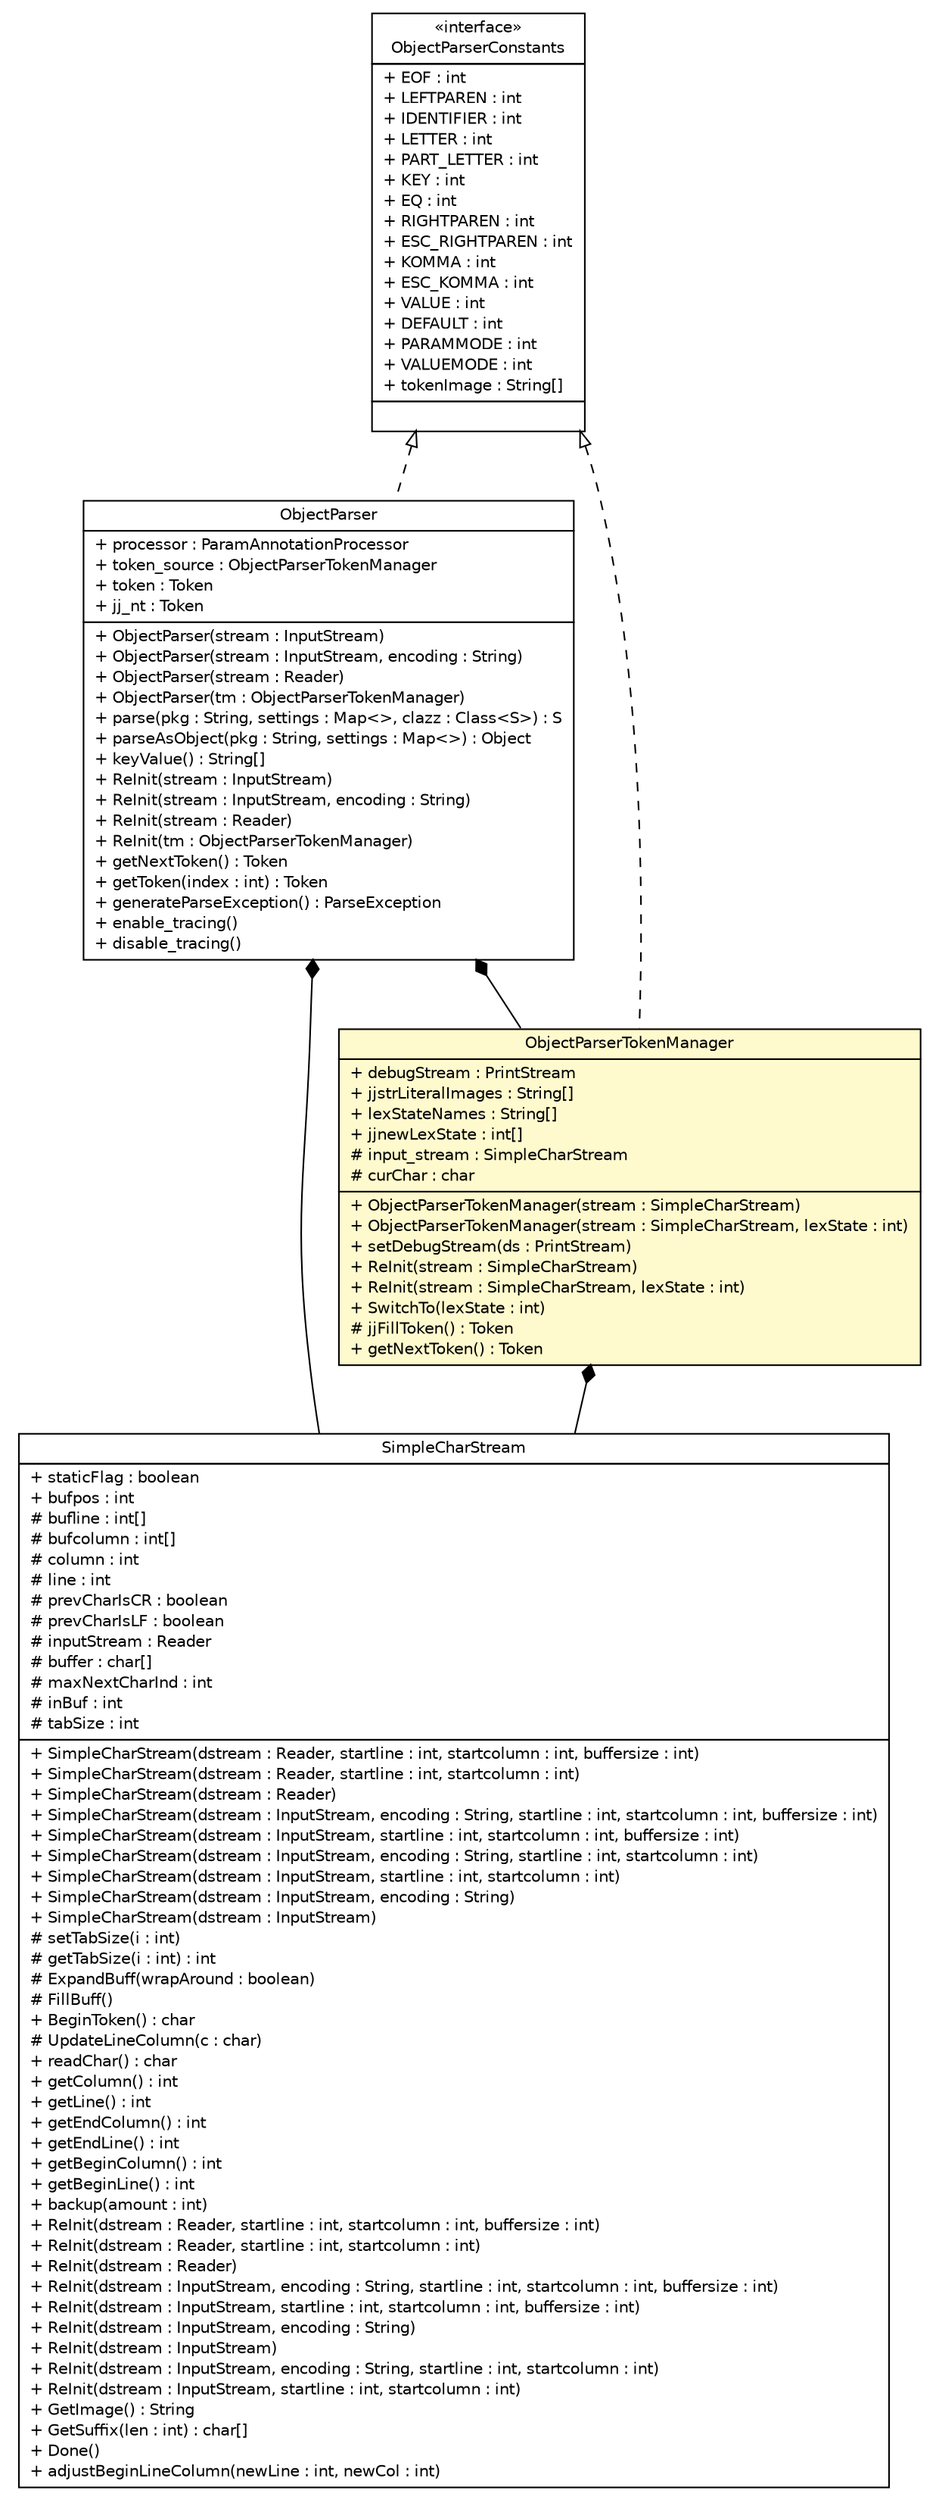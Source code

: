 #!/usr/local/bin/dot
#
# Class diagram 
# Generated by UMLGraph version R5_6 (http://www.umlgraph.org/)
#

digraph G {
	edge [fontname="Helvetica",fontsize=10,labelfontname="Helvetica",labelfontsize=10];
	node [fontname="Helvetica",fontsize=10,shape=plaintext];
	nodesep=0.25;
	ranksep=0.5;
	// com.vectorprint.configuration.parser.SimpleCharStream
	c4526 [label=<<table title="com.vectorprint.configuration.parser.SimpleCharStream" border="0" cellborder="1" cellspacing="0" cellpadding="2" port="p" href="./SimpleCharStream.html">
		<tr><td><table border="0" cellspacing="0" cellpadding="1">
<tr><td align="center" balign="center"> SimpleCharStream </td></tr>
		</table></td></tr>
		<tr><td><table border="0" cellspacing="0" cellpadding="1">
<tr><td align="left" balign="left"> + staticFlag : boolean </td></tr>
<tr><td align="left" balign="left"> + bufpos : int </td></tr>
<tr><td align="left" balign="left"> # bufline : int[] </td></tr>
<tr><td align="left" balign="left"> # bufcolumn : int[] </td></tr>
<tr><td align="left" balign="left"> # column : int </td></tr>
<tr><td align="left" balign="left"> # line : int </td></tr>
<tr><td align="left" balign="left"> # prevCharIsCR : boolean </td></tr>
<tr><td align="left" balign="left"> # prevCharIsLF : boolean </td></tr>
<tr><td align="left" balign="left"> # inputStream : Reader </td></tr>
<tr><td align="left" balign="left"> # buffer : char[] </td></tr>
<tr><td align="left" balign="left"> # maxNextCharInd : int </td></tr>
<tr><td align="left" balign="left"> # inBuf : int </td></tr>
<tr><td align="left" balign="left"> # tabSize : int </td></tr>
		</table></td></tr>
		<tr><td><table border="0" cellspacing="0" cellpadding="1">
<tr><td align="left" balign="left"> + SimpleCharStream(dstream : Reader, startline : int, startcolumn : int, buffersize : int) </td></tr>
<tr><td align="left" balign="left"> + SimpleCharStream(dstream : Reader, startline : int, startcolumn : int) </td></tr>
<tr><td align="left" balign="left"> + SimpleCharStream(dstream : Reader) </td></tr>
<tr><td align="left" balign="left"> + SimpleCharStream(dstream : InputStream, encoding : String, startline : int, startcolumn : int, buffersize : int) </td></tr>
<tr><td align="left" balign="left"> + SimpleCharStream(dstream : InputStream, startline : int, startcolumn : int, buffersize : int) </td></tr>
<tr><td align="left" balign="left"> + SimpleCharStream(dstream : InputStream, encoding : String, startline : int, startcolumn : int) </td></tr>
<tr><td align="left" balign="left"> + SimpleCharStream(dstream : InputStream, startline : int, startcolumn : int) </td></tr>
<tr><td align="left" balign="left"> + SimpleCharStream(dstream : InputStream, encoding : String) </td></tr>
<tr><td align="left" balign="left"> + SimpleCharStream(dstream : InputStream) </td></tr>
<tr><td align="left" balign="left"> # setTabSize(i : int) </td></tr>
<tr><td align="left" balign="left"> # getTabSize(i : int) : int </td></tr>
<tr><td align="left" balign="left"> # ExpandBuff(wrapAround : boolean) </td></tr>
<tr><td align="left" balign="left"> # FillBuff() </td></tr>
<tr><td align="left" balign="left"> + BeginToken() : char </td></tr>
<tr><td align="left" balign="left"> # UpdateLineColumn(c : char) </td></tr>
<tr><td align="left" balign="left"> + readChar() : char </td></tr>
<tr><td align="left" balign="left"> + getColumn() : int </td></tr>
<tr><td align="left" balign="left"> + getLine() : int </td></tr>
<tr><td align="left" balign="left"> + getEndColumn() : int </td></tr>
<tr><td align="left" balign="left"> + getEndLine() : int </td></tr>
<tr><td align="left" balign="left"> + getBeginColumn() : int </td></tr>
<tr><td align="left" balign="left"> + getBeginLine() : int </td></tr>
<tr><td align="left" balign="left"> + backup(amount : int) </td></tr>
<tr><td align="left" balign="left"> + ReInit(dstream : Reader, startline : int, startcolumn : int, buffersize : int) </td></tr>
<tr><td align="left" balign="left"> + ReInit(dstream : Reader, startline : int, startcolumn : int) </td></tr>
<tr><td align="left" balign="left"> + ReInit(dstream : Reader) </td></tr>
<tr><td align="left" balign="left"> + ReInit(dstream : InputStream, encoding : String, startline : int, startcolumn : int, buffersize : int) </td></tr>
<tr><td align="left" balign="left"> + ReInit(dstream : InputStream, startline : int, startcolumn : int, buffersize : int) </td></tr>
<tr><td align="left" balign="left"> + ReInit(dstream : InputStream, encoding : String) </td></tr>
<tr><td align="left" balign="left"> + ReInit(dstream : InputStream) </td></tr>
<tr><td align="left" balign="left"> + ReInit(dstream : InputStream, encoding : String, startline : int, startcolumn : int) </td></tr>
<tr><td align="left" balign="left"> + ReInit(dstream : InputStream, startline : int, startcolumn : int) </td></tr>
<tr><td align="left" balign="left"> + GetImage() : String </td></tr>
<tr><td align="left" balign="left"> + GetSuffix(len : int) : char[] </td></tr>
<tr><td align="left" balign="left"> + Done() </td></tr>
<tr><td align="left" balign="left"> + adjustBeginLineColumn(newLine : int, newCol : int) </td></tr>
		</table></td></tr>
		</table>>, URL="./SimpleCharStream.html", fontname="Helvetica", fontcolor="black", fontsize=10.0];
	// com.vectorprint.configuration.parser.ObjectParser
	c4527 [label=<<table title="com.vectorprint.configuration.parser.ObjectParser" border="0" cellborder="1" cellspacing="0" cellpadding="2" port="p" href="./ObjectParser.html">
		<tr><td><table border="0" cellspacing="0" cellpadding="1">
<tr><td align="center" balign="center"> ObjectParser </td></tr>
		</table></td></tr>
		<tr><td><table border="0" cellspacing="0" cellpadding="1">
<tr><td align="left" balign="left"> + processor : ParamAnnotationProcessor </td></tr>
<tr><td align="left" balign="left"> + token_source : ObjectParserTokenManager </td></tr>
<tr><td align="left" balign="left"> + token : Token </td></tr>
<tr><td align="left" balign="left"> + jj_nt : Token </td></tr>
		</table></td></tr>
		<tr><td><table border="0" cellspacing="0" cellpadding="1">
<tr><td align="left" balign="left"> + ObjectParser(stream : InputStream) </td></tr>
<tr><td align="left" balign="left"> + ObjectParser(stream : InputStream, encoding : String) </td></tr>
<tr><td align="left" balign="left"> + ObjectParser(stream : Reader) </td></tr>
<tr><td align="left" balign="left"> + ObjectParser(tm : ObjectParserTokenManager) </td></tr>
<tr><td align="left" balign="left"> + parse(pkg : String, settings : Map&lt;&gt;, clazz : Class&lt;S&gt;) : S </td></tr>
<tr><td align="left" balign="left"> + parseAsObject(pkg : String, settings : Map&lt;&gt;) : Object </td></tr>
<tr><td align="left" balign="left"> + keyValue() : String[] </td></tr>
<tr><td align="left" balign="left"> + ReInit(stream : InputStream) </td></tr>
<tr><td align="left" balign="left"> + ReInit(stream : InputStream, encoding : String) </td></tr>
<tr><td align="left" balign="left"> + ReInit(stream : Reader) </td></tr>
<tr><td align="left" balign="left"> + ReInit(tm : ObjectParserTokenManager) </td></tr>
<tr><td align="left" balign="left"> + getNextToken() : Token </td></tr>
<tr><td align="left" balign="left"> + getToken(index : int) : Token </td></tr>
<tr><td align="left" balign="left"> + generateParseException() : ParseException </td></tr>
<tr><td align="left" balign="left"> + enable_tracing() </td></tr>
<tr><td align="left" balign="left"> + disable_tracing() </td></tr>
		</table></td></tr>
		</table>>, URL="./ObjectParser.html", fontname="Helvetica", fontcolor="black", fontsize=10.0];
	// com.vectorprint.configuration.parser.ObjectParserConstants
	c4533 [label=<<table title="com.vectorprint.configuration.parser.ObjectParserConstants" border="0" cellborder="1" cellspacing="0" cellpadding="2" port="p" href="./ObjectParserConstants.html">
		<tr><td><table border="0" cellspacing="0" cellpadding="1">
<tr><td align="center" balign="center"> &#171;interface&#187; </td></tr>
<tr><td align="center" balign="center"> ObjectParserConstants </td></tr>
		</table></td></tr>
		<tr><td><table border="0" cellspacing="0" cellpadding="1">
<tr><td align="left" balign="left"> + EOF : int </td></tr>
<tr><td align="left" balign="left"> + LEFTPAREN : int </td></tr>
<tr><td align="left" balign="left"> + IDENTIFIER : int </td></tr>
<tr><td align="left" balign="left"> + LETTER : int </td></tr>
<tr><td align="left" balign="left"> + PART_LETTER : int </td></tr>
<tr><td align="left" balign="left"> + KEY : int </td></tr>
<tr><td align="left" balign="left"> + EQ : int </td></tr>
<tr><td align="left" balign="left"> + RIGHTPAREN : int </td></tr>
<tr><td align="left" balign="left"> + ESC_RIGHTPAREN : int </td></tr>
<tr><td align="left" balign="left"> + KOMMA : int </td></tr>
<tr><td align="left" balign="left"> + ESC_KOMMA : int </td></tr>
<tr><td align="left" balign="left"> + VALUE : int </td></tr>
<tr><td align="left" balign="left"> + DEFAULT : int </td></tr>
<tr><td align="left" balign="left"> + PARAMMODE : int </td></tr>
<tr><td align="left" balign="left"> + VALUEMODE : int </td></tr>
<tr><td align="left" balign="left"> + tokenImage : String[] </td></tr>
		</table></td></tr>
		<tr><td><table border="0" cellspacing="0" cellpadding="1">
<tr><td align="left" balign="left">  </td></tr>
		</table></td></tr>
		</table>>, URL="./ObjectParserConstants.html", fontname="Helvetica", fontcolor="black", fontsize=10.0];
	// com.vectorprint.configuration.parser.ObjectParserTokenManager
	c4535 [label=<<table title="com.vectorprint.configuration.parser.ObjectParserTokenManager" border="0" cellborder="1" cellspacing="0" cellpadding="2" port="p" bgcolor="lemonChiffon" href="./ObjectParserTokenManager.html">
		<tr><td><table border="0" cellspacing="0" cellpadding="1">
<tr><td align="center" balign="center"> ObjectParserTokenManager </td></tr>
		</table></td></tr>
		<tr><td><table border="0" cellspacing="0" cellpadding="1">
<tr><td align="left" balign="left"> + debugStream : PrintStream </td></tr>
<tr><td align="left" balign="left"> + jjstrLiteralImages : String[] </td></tr>
<tr><td align="left" balign="left"> + lexStateNames : String[] </td></tr>
<tr><td align="left" balign="left"> + jjnewLexState : int[] </td></tr>
<tr><td align="left" balign="left"> # input_stream : SimpleCharStream </td></tr>
<tr><td align="left" balign="left"> # curChar : char </td></tr>
		</table></td></tr>
		<tr><td><table border="0" cellspacing="0" cellpadding="1">
<tr><td align="left" balign="left"> + ObjectParserTokenManager(stream : SimpleCharStream) </td></tr>
<tr><td align="left" balign="left"> + ObjectParserTokenManager(stream : SimpleCharStream, lexState : int) </td></tr>
<tr><td align="left" balign="left"> + setDebugStream(ds : PrintStream) </td></tr>
<tr><td align="left" balign="left"> + ReInit(stream : SimpleCharStream) </td></tr>
<tr><td align="left" balign="left"> + ReInit(stream : SimpleCharStream, lexState : int) </td></tr>
<tr><td align="left" balign="left"> + SwitchTo(lexState : int) </td></tr>
<tr><td align="left" balign="left"> # jjFillToken() : Token </td></tr>
<tr><td align="left" balign="left"> + getNextToken() : Token </td></tr>
		</table></td></tr>
		</table>>, URL="./ObjectParserTokenManager.html", fontname="Helvetica", fontcolor="black", fontsize=10.0];
	//com.vectorprint.configuration.parser.ObjectParser implements com.vectorprint.configuration.parser.ObjectParserConstants
	c4533:p -> c4527:p [dir=back,arrowtail=empty,style=dashed];
	//com.vectorprint.configuration.parser.ObjectParserTokenManager implements com.vectorprint.configuration.parser.ObjectParserConstants
	c4533:p -> c4535:p [dir=back,arrowtail=empty,style=dashed];
	// com.vectorprint.configuration.parser.ObjectParser COMPOSED com.vectorprint.configuration.parser.ObjectParserTokenManager
	c4527:p -> c4535:p [taillabel="", label="", headlabel="", fontname="Helvetica", fontcolor="black", fontsize=10.0, color="black", arrowhead=none, arrowtail=diamond, dir=both];
	// com.vectorprint.configuration.parser.ObjectParser COMPOSED com.vectorprint.configuration.parser.SimpleCharStream
	c4527:p -> c4526:p [taillabel="", label="", headlabel="", fontname="Helvetica", fontcolor="black", fontsize=10.0, color="black", arrowhead=none, arrowtail=diamond, dir=both];
	// com.vectorprint.configuration.parser.ObjectParserTokenManager COMPOSED com.vectorprint.configuration.parser.SimpleCharStream
	c4535:p -> c4526:p [taillabel="", label="", headlabel="", fontname="Helvetica", fontcolor="black", fontsize=10.0, color="black", arrowhead=none, arrowtail=diamond, dir=both];
}

